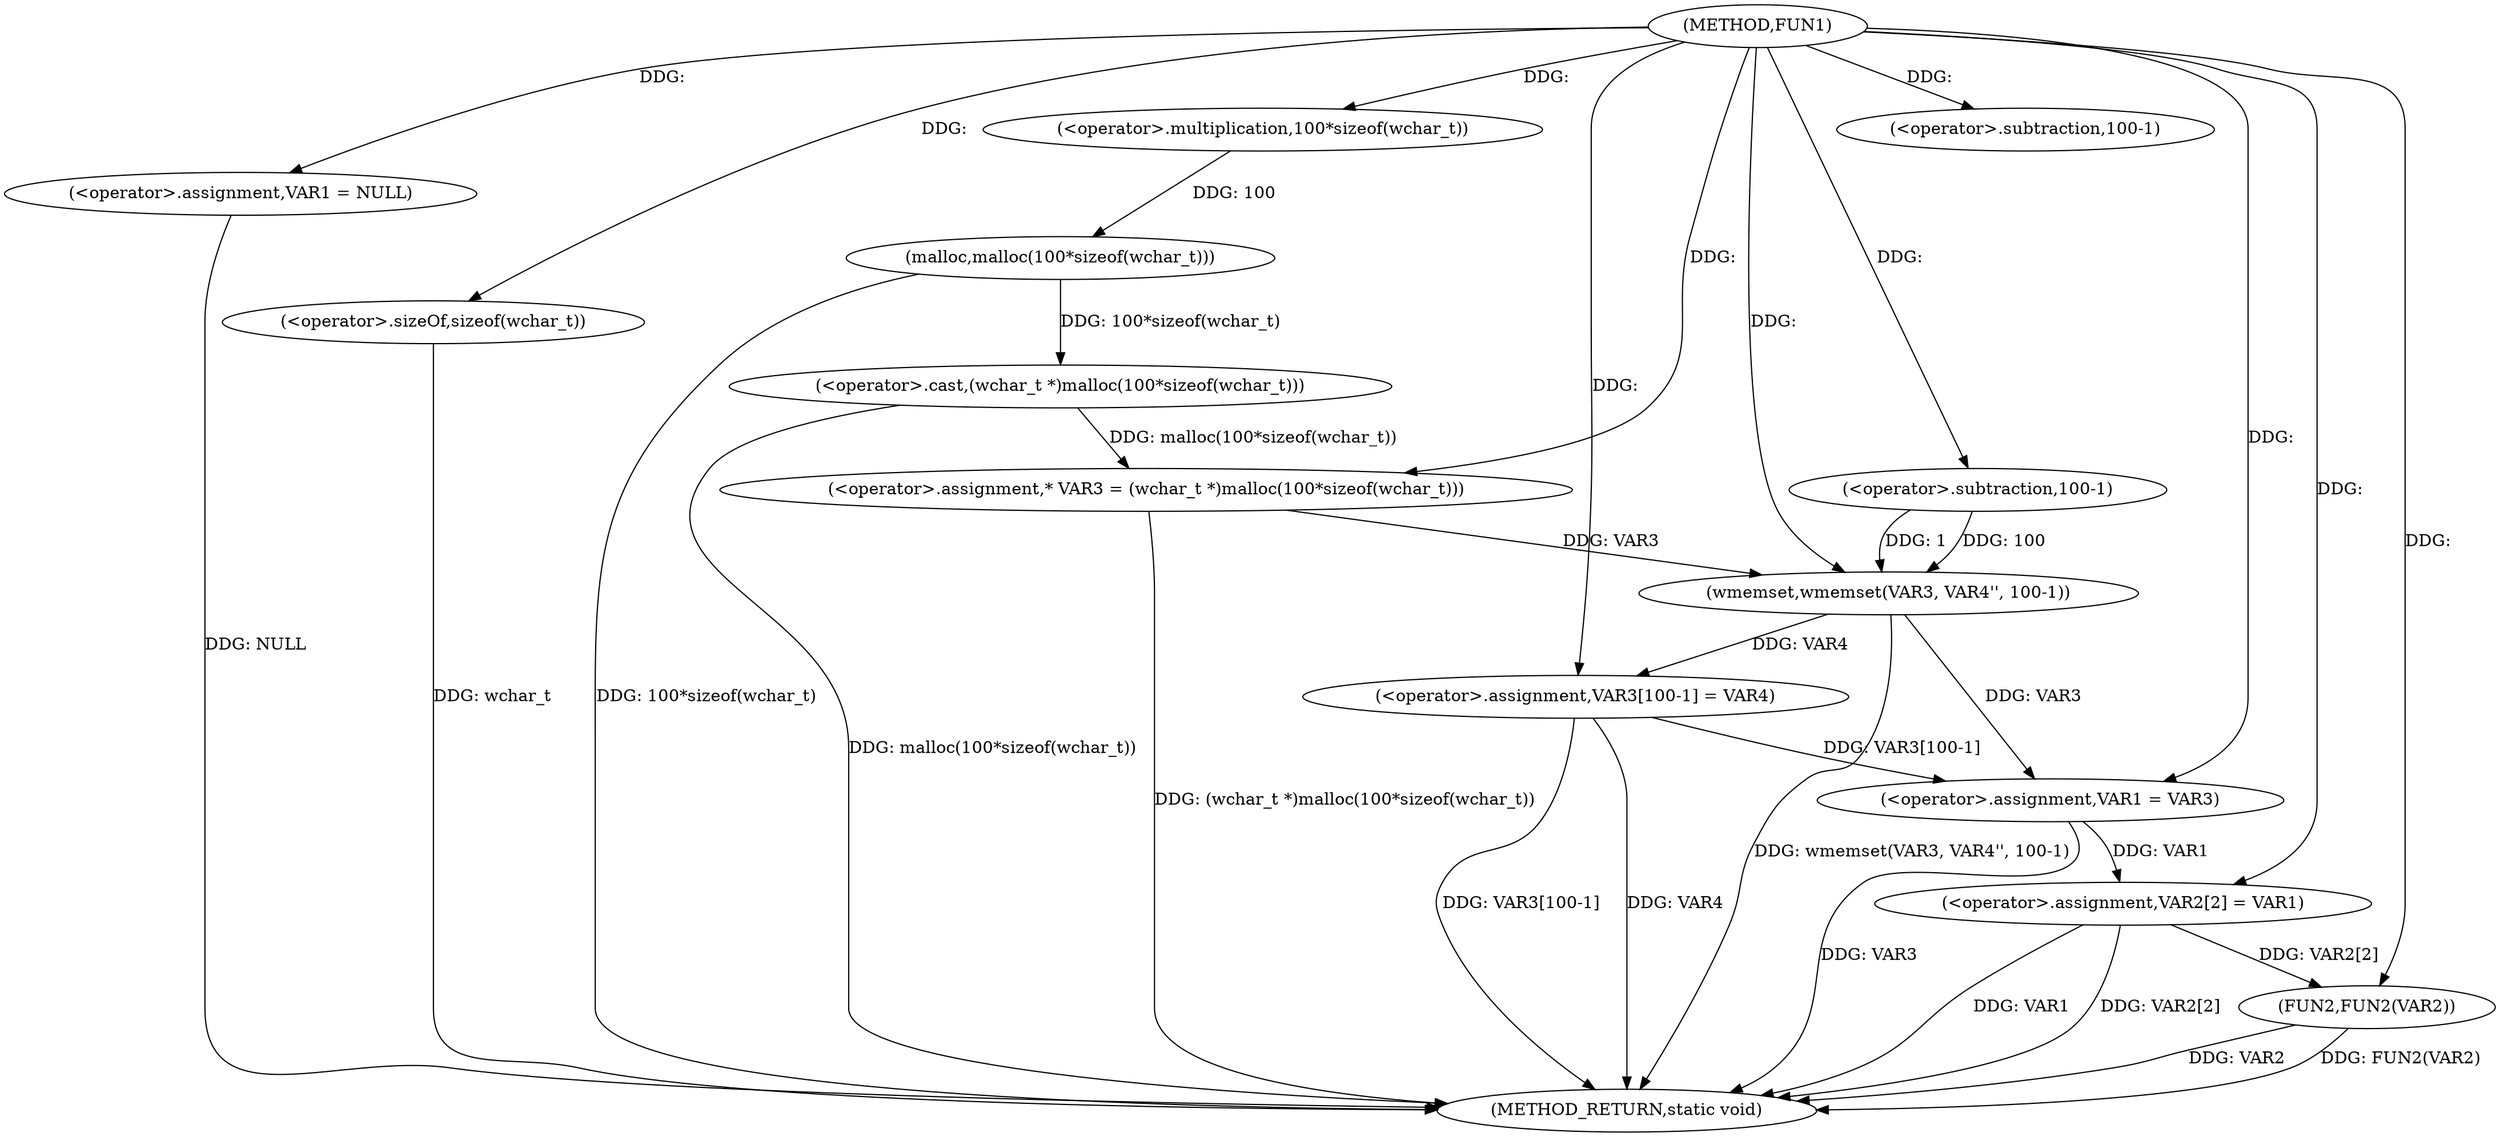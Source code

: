 digraph FUN1 {  
"1000100" [label = "(METHOD,FUN1)" ]
"1000141" [label = "(METHOD_RETURN,static void)" ]
"1000104" [label = "(<operator>.assignment,VAR1 = NULL)" ]
"1000109" [label = "(<operator>.assignment,* VAR3 = (wchar_t *)malloc(100*sizeof(wchar_t)))" ]
"1000111" [label = "(<operator>.cast,(wchar_t *)malloc(100*sizeof(wchar_t)))" ]
"1000113" [label = "(malloc,malloc(100*sizeof(wchar_t)))" ]
"1000114" [label = "(<operator>.multiplication,100*sizeof(wchar_t))" ]
"1000116" [label = "(<operator>.sizeOf,sizeof(wchar_t))" ]
"1000118" [label = "(wmemset,wmemset(VAR3, VAR4'', 100-1))" ]
"1000121" [label = "(<operator>.subtraction,100-1)" ]
"1000124" [label = "(<operator>.assignment,VAR3[100-1] = VAR4)" ]
"1000127" [label = "(<operator>.subtraction,100-1)" ]
"1000131" [label = "(<operator>.assignment,VAR1 = VAR3)" ]
"1000134" [label = "(<operator>.assignment,VAR2[2] = VAR1)" ]
"1000139" [label = "(FUN2,FUN2(VAR2))" ]
  "1000116" -> "1000141"  [ label = "DDG: wchar_t"] 
  "1000124" -> "1000141"  [ label = "DDG: VAR4"] 
  "1000124" -> "1000141"  [ label = "DDG: VAR3[100-1]"] 
  "1000113" -> "1000141"  [ label = "DDG: 100*sizeof(wchar_t)"] 
  "1000139" -> "1000141"  [ label = "DDG: FUN2(VAR2)"] 
  "1000139" -> "1000141"  [ label = "DDG: VAR2"] 
  "1000118" -> "1000141"  [ label = "DDG: wmemset(VAR3, VAR4'', 100-1)"] 
  "1000131" -> "1000141"  [ label = "DDG: VAR3"] 
  "1000134" -> "1000141"  [ label = "DDG: VAR1"] 
  "1000134" -> "1000141"  [ label = "DDG: VAR2[2]"] 
  "1000111" -> "1000141"  [ label = "DDG: malloc(100*sizeof(wchar_t))"] 
  "1000109" -> "1000141"  [ label = "DDG: (wchar_t *)malloc(100*sizeof(wchar_t))"] 
  "1000104" -> "1000141"  [ label = "DDG: NULL"] 
  "1000100" -> "1000104"  [ label = "DDG: "] 
  "1000111" -> "1000109"  [ label = "DDG: malloc(100*sizeof(wchar_t))"] 
  "1000100" -> "1000109"  [ label = "DDG: "] 
  "1000113" -> "1000111"  [ label = "DDG: 100*sizeof(wchar_t)"] 
  "1000114" -> "1000113"  [ label = "DDG: 100"] 
  "1000100" -> "1000114"  [ label = "DDG: "] 
  "1000100" -> "1000116"  [ label = "DDG: "] 
  "1000109" -> "1000118"  [ label = "DDG: VAR3"] 
  "1000100" -> "1000118"  [ label = "DDG: "] 
  "1000121" -> "1000118"  [ label = "DDG: 100"] 
  "1000121" -> "1000118"  [ label = "DDG: 1"] 
  "1000100" -> "1000121"  [ label = "DDG: "] 
  "1000118" -> "1000124"  [ label = "DDG: VAR4"] 
  "1000100" -> "1000124"  [ label = "DDG: "] 
  "1000100" -> "1000127"  [ label = "DDG: "] 
  "1000124" -> "1000131"  [ label = "DDG: VAR3[100-1]"] 
  "1000118" -> "1000131"  [ label = "DDG: VAR3"] 
  "1000100" -> "1000131"  [ label = "DDG: "] 
  "1000131" -> "1000134"  [ label = "DDG: VAR1"] 
  "1000100" -> "1000134"  [ label = "DDG: "] 
  "1000134" -> "1000139"  [ label = "DDG: VAR2[2]"] 
  "1000100" -> "1000139"  [ label = "DDG: "] 
}
